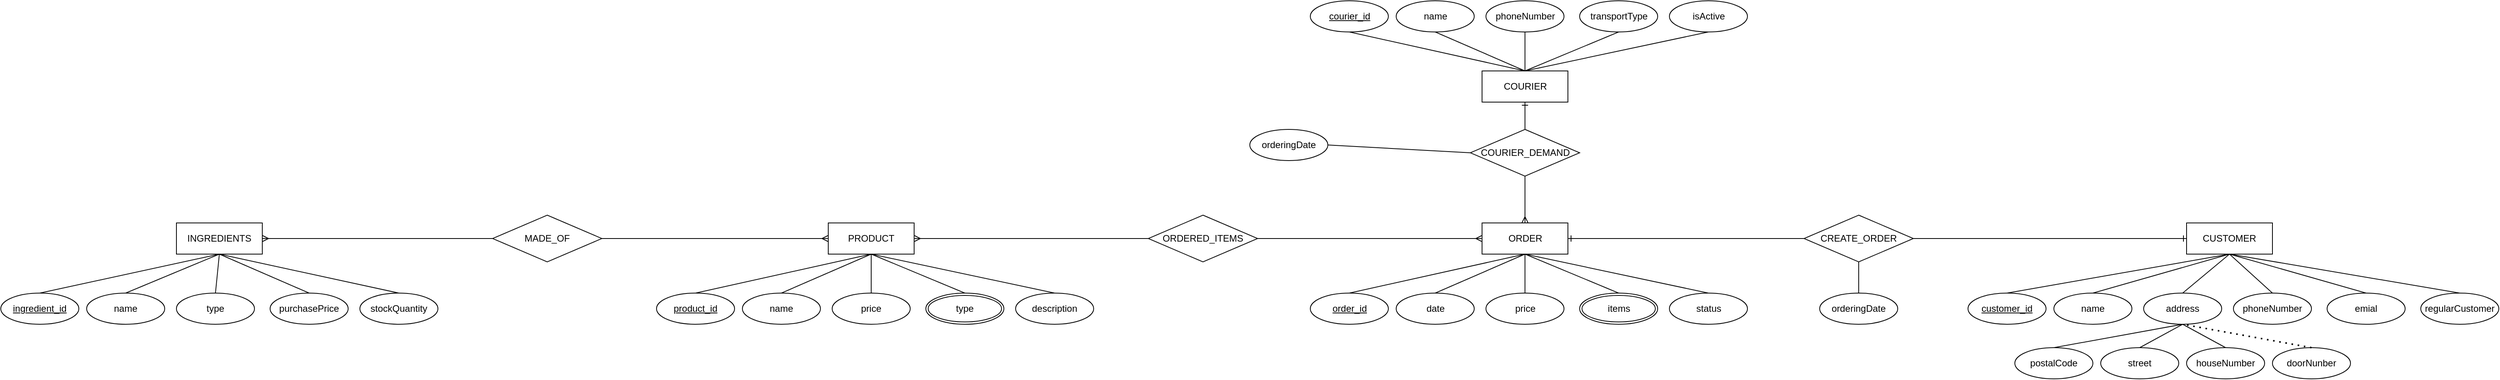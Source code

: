 <mxfile version="22.0.2" type="device">
  <diagram name="1 oldal" id="21BZSLKq7APcsH9D_rfI">
    <mxGraphModel dx="2835" dy="1821" grid="1" gridSize="10" guides="1" tooltips="1" connect="1" arrows="1" fold="1" page="1" pageScale="1" pageWidth="1654" pageHeight="1169" math="0" shadow="0">
      <root>
        <mxCell id="0" />
        <mxCell id="1" parent="0" />
        <mxCell id="MIiHgj1x7aSOkdOsiZLY-5" value="CUSTOMER" style="rounded=0;whiteSpace=wrap;html=1;" parent="1" vertex="1">
          <mxGeometry x="1190" y="-575" width="110" height="40" as="geometry" />
        </mxCell>
        <mxCell id="MIiHgj1x7aSOkdOsiZLY-8" value="customer_id" style="ellipse;whiteSpace=wrap;html=1;align=center;fontStyle=4;" parent="1" vertex="1">
          <mxGeometry x="910" y="-485" width="100" height="40" as="geometry" />
        </mxCell>
        <mxCell id="MIiHgj1x7aSOkdOsiZLY-9" value="name" style="ellipse;whiteSpace=wrap;html=1;align=center;" parent="1" vertex="1">
          <mxGeometry x="1020" y="-485" width="100" height="40" as="geometry" />
        </mxCell>
        <mxCell id="MIiHgj1x7aSOkdOsiZLY-10" value="address" style="ellipse;whiteSpace=wrap;html=1;align=center;" parent="1" vertex="1">
          <mxGeometry x="1135" y="-485" width="100" height="40" as="geometry" />
        </mxCell>
        <mxCell id="MIiHgj1x7aSOkdOsiZLY-11" value="phoneNumber" style="ellipse;whiteSpace=wrap;html=1;align=center;" parent="1" vertex="1">
          <mxGeometry x="1250" y="-485" width="100" height="40" as="geometry" />
        </mxCell>
        <mxCell id="MIiHgj1x7aSOkdOsiZLY-12" value="emial" style="ellipse;whiteSpace=wrap;html=1;align=center;" parent="1" vertex="1">
          <mxGeometry x="1370" y="-485" width="100" height="40" as="geometry" />
        </mxCell>
        <mxCell id="MIiHgj1x7aSOkdOsiZLY-13" value="" style="endArrow=none;html=1;rounded=0;exitX=0.5;exitY=0;exitDx=0;exitDy=0;entryX=0.5;entryY=1;entryDx=0;entryDy=0;" parent="1" source="MIiHgj1x7aSOkdOsiZLY-8" target="MIiHgj1x7aSOkdOsiZLY-5" edge="1">
          <mxGeometry width="50" height="50" relative="1" as="geometry">
            <mxPoint x="1140" y="-485" as="sourcePoint" />
            <mxPoint x="1190" y="-535" as="targetPoint" />
          </mxGeometry>
        </mxCell>
        <mxCell id="MIiHgj1x7aSOkdOsiZLY-14" value="" style="endArrow=none;html=1;rounded=0;exitX=0.5;exitY=0;exitDx=0;exitDy=0;entryX=0.5;entryY=1;entryDx=0;entryDy=0;" parent="1" source="MIiHgj1x7aSOkdOsiZLY-9" target="MIiHgj1x7aSOkdOsiZLY-5" edge="1">
          <mxGeometry width="50" height="50" relative="1" as="geometry">
            <mxPoint x="1140" y="-485" as="sourcePoint" />
            <mxPoint x="1190" y="-515" as="targetPoint" />
          </mxGeometry>
        </mxCell>
        <mxCell id="MIiHgj1x7aSOkdOsiZLY-15" value="" style="endArrow=none;html=1;rounded=0;exitX=0.5;exitY=0;exitDx=0;exitDy=0;entryX=0.5;entryY=1;entryDx=0;entryDy=0;" parent="1" source="MIiHgj1x7aSOkdOsiZLY-10" target="MIiHgj1x7aSOkdOsiZLY-5" edge="1">
          <mxGeometry width="50" height="50" relative="1" as="geometry">
            <mxPoint x="1140" y="-485" as="sourcePoint" />
            <mxPoint x="1180" y="-525" as="targetPoint" />
          </mxGeometry>
        </mxCell>
        <mxCell id="MIiHgj1x7aSOkdOsiZLY-16" value="" style="endArrow=none;html=1;rounded=0;exitX=0.5;exitY=0;exitDx=0;exitDy=0;entryX=0.5;entryY=1;entryDx=0;entryDy=0;" parent="1" source="MIiHgj1x7aSOkdOsiZLY-11" target="MIiHgj1x7aSOkdOsiZLY-5" edge="1">
          <mxGeometry width="50" height="50" relative="1" as="geometry">
            <mxPoint x="1140" y="-485" as="sourcePoint" />
            <mxPoint x="1230" y="-505" as="targetPoint" />
          </mxGeometry>
        </mxCell>
        <mxCell id="MIiHgj1x7aSOkdOsiZLY-17" value="" style="endArrow=none;html=1;rounded=0;exitX=0.5;exitY=0;exitDx=0;exitDy=0;entryX=0.5;entryY=1;entryDx=0;entryDy=0;" parent="1" source="MIiHgj1x7aSOkdOsiZLY-12" target="MIiHgj1x7aSOkdOsiZLY-5" edge="1">
          <mxGeometry width="50" height="50" relative="1" as="geometry">
            <mxPoint x="1140" y="-485" as="sourcePoint" />
            <mxPoint x="1190" y="-535" as="targetPoint" />
          </mxGeometry>
        </mxCell>
        <mxCell id="MIiHgj1x7aSOkdOsiZLY-18" value="ORDER" style="rounded=0;whiteSpace=wrap;html=1;" parent="1" vertex="1">
          <mxGeometry x="287.5" y="-575" width="110" height="40" as="geometry" />
        </mxCell>
        <mxCell id="MIiHgj1x7aSOkdOsiZLY-19" value="order_id" style="ellipse;whiteSpace=wrap;html=1;align=center;fontStyle=4;" parent="1" vertex="1">
          <mxGeometry x="67.5" y="-485" width="100" height="40" as="geometry" />
        </mxCell>
        <mxCell id="MIiHgj1x7aSOkdOsiZLY-20" value="date" style="ellipse;whiteSpace=wrap;html=1;align=center;" parent="1" vertex="1">
          <mxGeometry x="177.5" y="-485" width="100" height="40" as="geometry" />
        </mxCell>
        <mxCell id="MIiHgj1x7aSOkdOsiZLY-21" value="price" style="ellipse;whiteSpace=wrap;html=1;align=center;" parent="1" vertex="1">
          <mxGeometry x="292.5" y="-485" width="100" height="40" as="geometry" />
        </mxCell>
        <mxCell id="MIiHgj1x7aSOkdOsiZLY-23" value="status" style="ellipse;whiteSpace=wrap;html=1;align=center;" parent="1" vertex="1">
          <mxGeometry x="527.5" y="-485" width="100" height="40" as="geometry" />
        </mxCell>
        <mxCell id="MIiHgj1x7aSOkdOsiZLY-24" value="" style="endArrow=none;html=1;rounded=0;exitX=0.5;exitY=0;exitDx=0;exitDy=0;entryX=0.5;entryY=1;entryDx=0;entryDy=0;" parent="1" source="MIiHgj1x7aSOkdOsiZLY-19" target="MIiHgj1x7aSOkdOsiZLY-18" edge="1">
          <mxGeometry width="50" height="50" relative="1" as="geometry">
            <mxPoint x="297.5" y="-485" as="sourcePoint" />
            <mxPoint x="347.5" y="-535" as="targetPoint" />
          </mxGeometry>
        </mxCell>
        <mxCell id="MIiHgj1x7aSOkdOsiZLY-25" value="" style="endArrow=none;html=1;rounded=0;exitX=0.5;exitY=0;exitDx=0;exitDy=0;entryX=0.5;entryY=1;entryDx=0;entryDy=0;" parent="1" source="MIiHgj1x7aSOkdOsiZLY-20" target="MIiHgj1x7aSOkdOsiZLY-18" edge="1">
          <mxGeometry width="50" height="50" relative="1" as="geometry">
            <mxPoint x="297.5" y="-485" as="sourcePoint" />
            <mxPoint x="347.5" y="-515" as="targetPoint" />
          </mxGeometry>
        </mxCell>
        <mxCell id="MIiHgj1x7aSOkdOsiZLY-26" value="" style="endArrow=none;html=1;rounded=0;exitX=0.5;exitY=0;exitDx=0;exitDy=0;entryX=0.5;entryY=1;entryDx=0;entryDy=0;" parent="1" source="MIiHgj1x7aSOkdOsiZLY-21" target="MIiHgj1x7aSOkdOsiZLY-18" edge="1">
          <mxGeometry width="50" height="50" relative="1" as="geometry">
            <mxPoint x="297.5" y="-485" as="sourcePoint" />
            <mxPoint x="337.5" y="-525" as="targetPoint" />
          </mxGeometry>
        </mxCell>
        <mxCell id="MIiHgj1x7aSOkdOsiZLY-27" value="" style="endArrow=none;html=1;rounded=0;exitX=0.5;exitY=0;exitDx=0;exitDy=0;entryX=0.5;entryY=1;entryDx=0;entryDy=0;" parent="1" source="MIiHgj1x7aSOkdOsiZLY-29" target="MIiHgj1x7aSOkdOsiZLY-18" edge="1">
          <mxGeometry width="50" height="50" relative="1" as="geometry">
            <mxPoint x="457.5" y="-485" as="sourcePoint" />
            <mxPoint x="387.5" y="-505" as="targetPoint" />
          </mxGeometry>
        </mxCell>
        <mxCell id="MIiHgj1x7aSOkdOsiZLY-28" value="" style="endArrow=none;html=1;rounded=0;exitX=0.5;exitY=0;exitDx=0;exitDy=0;entryX=0.5;entryY=1;entryDx=0;entryDy=0;" parent="1" source="MIiHgj1x7aSOkdOsiZLY-23" target="MIiHgj1x7aSOkdOsiZLY-18" edge="1">
          <mxGeometry width="50" height="50" relative="1" as="geometry">
            <mxPoint x="297.5" y="-485" as="sourcePoint" />
            <mxPoint x="347.5" y="-535" as="targetPoint" />
          </mxGeometry>
        </mxCell>
        <mxCell id="MIiHgj1x7aSOkdOsiZLY-29" value="items" style="ellipse;shape=doubleEllipse;margin=3;whiteSpace=wrap;html=1;align=center;" parent="1" vertex="1">
          <mxGeometry x="412.5" y="-485" width="100" height="40" as="geometry" />
        </mxCell>
        <mxCell id="NmWSNL_gSRvV90mNXlNz-2" style="edgeStyle=orthogonalEdgeStyle;rounded=0;orthogonalLoop=1;jettySize=auto;html=1;exitX=0.5;exitY=1;exitDx=0;exitDy=0;entryX=0.5;entryY=0;entryDx=0;entryDy=0;startArrow=ERone;startFill=0;endArrow=none;endFill=0;" parent="1" source="MIiHgj1x7aSOkdOsiZLY-64" target="MIiHgj1x7aSOkdOsiZLY-116" edge="1">
          <mxGeometry relative="1" as="geometry" />
        </mxCell>
        <mxCell id="MIiHgj1x7aSOkdOsiZLY-64" value="COURIER" style="rounded=0;whiteSpace=wrap;html=1;" parent="1" vertex="1">
          <mxGeometry x="287.5" y="-770" width="110" height="40" as="geometry" />
        </mxCell>
        <mxCell id="MIiHgj1x7aSOkdOsiZLY-65" value="courier_id" style="ellipse;whiteSpace=wrap;html=1;align=center;fontStyle=4;" parent="1" vertex="1">
          <mxGeometry x="67.5" y="-860" width="100" height="40" as="geometry" />
        </mxCell>
        <mxCell id="MIiHgj1x7aSOkdOsiZLY-66" value="name" style="ellipse;whiteSpace=wrap;html=1;align=center;" parent="1" vertex="1">
          <mxGeometry x="177.5" y="-860" width="100" height="40" as="geometry" />
        </mxCell>
        <mxCell id="MIiHgj1x7aSOkdOsiZLY-67" value="phoneNumber" style="ellipse;whiteSpace=wrap;html=1;align=center;" parent="1" vertex="1">
          <mxGeometry x="292.5" y="-860" width="100" height="40" as="geometry" />
        </mxCell>
        <mxCell id="MIiHgj1x7aSOkdOsiZLY-68" value="isActive" style="ellipse;whiteSpace=wrap;html=1;align=center;" parent="1" vertex="1">
          <mxGeometry x="527.5" y="-860" width="100" height="40" as="geometry" />
        </mxCell>
        <mxCell id="MIiHgj1x7aSOkdOsiZLY-69" value="" style="endArrow=none;html=1;rounded=0;exitX=0.5;exitY=1;exitDx=0;exitDy=0;entryX=0.5;entryY=0;entryDx=0;entryDy=0;" parent="1" source="MIiHgj1x7aSOkdOsiZLY-65" target="MIiHgj1x7aSOkdOsiZLY-64" edge="1">
          <mxGeometry width="50" height="50" relative="1" as="geometry">
            <mxPoint x="297.5" y="-680" as="sourcePoint" />
            <mxPoint x="347.5" y="-730" as="targetPoint" />
          </mxGeometry>
        </mxCell>
        <mxCell id="MIiHgj1x7aSOkdOsiZLY-70" value="" style="endArrow=none;html=1;rounded=0;exitX=0.5;exitY=1;exitDx=0;exitDy=0;entryX=0.5;entryY=0;entryDx=0;entryDy=0;" parent="1" source="MIiHgj1x7aSOkdOsiZLY-66" target="MIiHgj1x7aSOkdOsiZLY-64" edge="1">
          <mxGeometry width="50" height="50" relative="1" as="geometry">
            <mxPoint x="297.5" y="-680" as="sourcePoint" />
            <mxPoint x="347.5" y="-710" as="targetPoint" />
          </mxGeometry>
        </mxCell>
        <mxCell id="MIiHgj1x7aSOkdOsiZLY-71" value="" style="endArrow=none;html=1;rounded=0;entryX=0.5;entryY=0;entryDx=0;entryDy=0;exitX=0.5;exitY=1;exitDx=0;exitDy=0;" parent="1" source="MIiHgj1x7aSOkdOsiZLY-67" target="MIiHgj1x7aSOkdOsiZLY-64" edge="1">
          <mxGeometry width="50" height="50" relative="1" as="geometry">
            <mxPoint x="342.5" y="-820" as="sourcePoint" />
            <mxPoint x="337.5" y="-720" as="targetPoint" />
          </mxGeometry>
        </mxCell>
        <mxCell id="MIiHgj1x7aSOkdOsiZLY-72" value="" style="endArrow=none;html=1;rounded=0;exitX=0.5;exitY=1;exitDx=0;exitDy=0;entryX=0.5;entryY=0;entryDx=0;entryDy=0;" parent="1" source="MIiHgj1x7aSOkdOsiZLY-74" target="MIiHgj1x7aSOkdOsiZLY-64" edge="1">
          <mxGeometry width="50" height="50" relative="1" as="geometry">
            <mxPoint x="462.5" y="-680" as="sourcePoint" />
            <mxPoint x="387.5" y="-700" as="targetPoint" />
          </mxGeometry>
        </mxCell>
        <mxCell id="MIiHgj1x7aSOkdOsiZLY-73" value="" style="endArrow=none;html=1;rounded=0;exitX=0.5;exitY=1;exitDx=0;exitDy=0;" parent="1" source="MIiHgj1x7aSOkdOsiZLY-68" edge="1">
          <mxGeometry width="50" height="50" relative="1" as="geometry">
            <mxPoint x="297.5" y="-680" as="sourcePoint" />
            <mxPoint x="342.5" y="-770" as="targetPoint" />
          </mxGeometry>
        </mxCell>
        <mxCell id="MIiHgj1x7aSOkdOsiZLY-74" value="transportType" style="ellipse;whiteSpace=wrap;html=1;align=center;" parent="1" vertex="1">
          <mxGeometry x="412.5" y="-860" width="100" height="40" as="geometry" />
        </mxCell>
        <mxCell id="MIiHgj1x7aSOkdOsiZLY-78" value="regularCustomer" style="ellipse;whiteSpace=wrap;html=1;align=center;" parent="1" vertex="1">
          <mxGeometry x="1490" y="-485" width="100" height="40" as="geometry" />
        </mxCell>
        <mxCell id="MIiHgj1x7aSOkdOsiZLY-79" value="" style="endArrow=none;html=1;rounded=0;entryX=0.5;entryY=1;entryDx=0;entryDy=0;exitX=0.5;exitY=0;exitDx=0;exitDy=0;" parent="1" source="MIiHgj1x7aSOkdOsiZLY-78" target="MIiHgj1x7aSOkdOsiZLY-5" edge="1">
          <mxGeometry width="50" height="50" relative="1" as="geometry">
            <mxPoint x="1040" y="-285" as="sourcePoint" />
            <mxPoint x="1090" y="-335" as="targetPoint" />
          </mxGeometry>
        </mxCell>
        <mxCell id="MIiHgj1x7aSOkdOsiZLY-80" value="INGREDIENTS" style="rounded=0;whiteSpace=wrap;html=1;" parent="1" vertex="1">
          <mxGeometry x="-1385" y="-575" width="110" height="40" as="geometry" />
        </mxCell>
        <mxCell id="MIiHgj1x7aSOkdOsiZLY-81" value="ingredient_id" style="ellipse;whiteSpace=wrap;html=1;align=center;fontStyle=4;" parent="1" vertex="1">
          <mxGeometry x="-1610" y="-485" width="100" height="40" as="geometry" />
        </mxCell>
        <mxCell id="MIiHgj1x7aSOkdOsiZLY-82" value="name" style="ellipse;whiteSpace=wrap;html=1;align=center;" parent="1" vertex="1">
          <mxGeometry x="-1500" y="-485" width="100" height="40" as="geometry" />
        </mxCell>
        <mxCell id="MIiHgj1x7aSOkdOsiZLY-83" value="type" style="ellipse;whiteSpace=wrap;html=1;align=center;" parent="1" vertex="1">
          <mxGeometry x="-1385" y="-485" width="100" height="40" as="geometry" />
        </mxCell>
        <mxCell id="MIiHgj1x7aSOkdOsiZLY-84" value="stockQuantity" style="ellipse;whiteSpace=wrap;html=1;align=center;" parent="1" vertex="1">
          <mxGeometry x="-1150" y="-485" width="100" height="40" as="geometry" />
        </mxCell>
        <mxCell id="MIiHgj1x7aSOkdOsiZLY-85" value="" style="endArrow=none;html=1;rounded=0;exitX=0.5;exitY=0;exitDx=0;exitDy=0;entryX=0.5;entryY=1;entryDx=0;entryDy=0;" parent="1" source="MIiHgj1x7aSOkdOsiZLY-81" target="MIiHgj1x7aSOkdOsiZLY-80" edge="1">
          <mxGeometry width="50" height="50" relative="1" as="geometry">
            <mxPoint x="-1375" y="-485" as="sourcePoint" />
            <mxPoint x="-1325" y="-535" as="targetPoint" />
          </mxGeometry>
        </mxCell>
        <mxCell id="MIiHgj1x7aSOkdOsiZLY-86" value="" style="endArrow=none;html=1;rounded=0;exitX=0.5;exitY=0;exitDx=0;exitDy=0;entryX=0.5;entryY=1;entryDx=0;entryDy=0;" parent="1" source="MIiHgj1x7aSOkdOsiZLY-82" target="MIiHgj1x7aSOkdOsiZLY-80" edge="1">
          <mxGeometry width="50" height="50" relative="1" as="geometry">
            <mxPoint x="-1375" y="-485" as="sourcePoint" />
            <mxPoint x="-1325" y="-515" as="targetPoint" />
          </mxGeometry>
        </mxCell>
        <mxCell id="MIiHgj1x7aSOkdOsiZLY-87" value="" style="endArrow=none;html=1;rounded=0;exitX=0.5;exitY=0;exitDx=0;exitDy=0;entryX=0.5;entryY=1;entryDx=0;entryDy=0;" parent="1" source="MIiHgj1x7aSOkdOsiZLY-83" target="MIiHgj1x7aSOkdOsiZLY-80" edge="1">
          <mxGeometry width="50" height="50" relative="1" as="geometry">
            <mxPoint x="-1375" y="-485" as="sourcePoint" />
            <mxPoint x="-1335" y="-525" as="targetPoint" />
          </mxGeometry>
        </mxCell>
        <mxCell id="MIiHgj1x7aSOkdOsiZLY-88" value="" style="endArrow=none;html=1;rounded=0;exitX=0.5;exitY=0;exitDx=0;exitDy=0;entryX=0.5;entryY=1;entryDx=0;entryDy=0;" parent="1" source="MIiHgj1x7aSOkdOsiZLY-90" target="MIiHgj1x7aSOkdOsiZLY-80" edge="1">
          <mxGeometry width="50" height="50" relative="1" as="geometry">
            <mxPoint x="-1210" y="-485" as="sourcePoint" />
            <mxPoint x="-1285" y="-505" as="targetPoint" />
          </mxGeometry>
        </mxCell>
        <mxCell id="MIiHgj1x7aSOkdOsiZLY-89" value="" style="endArrow=none;html=1;rounded=0;exitX=0.5;exitY=0;exitDx=0;exitDy=0;entryX=0.5;entryY=1;entryDx=0;entryDy=0;" parent="1" source="MIiHgj1x7aSOkdOsiZLY-84" target="MIiHgj1x7aSOkdOsiZLY-80" edge="1">
          <mxGeometry width="50" height="50" relative="1" as="geometry">
            <mxPoint x="-1375" y="-485" as="sourcePoint" />
            <mxPoint x="-1325" y="-535" as="targetPoint" />
          </mxGeometry>
        </mxCell>
        <mxCell id="MIiHgj1x7aSOkdOsiZLY-90" value="purchasePrice" style="ellipse;whiteSpace=wrap;html=1;align=center;" parent="1" vertex="1">
          <mxGeometry x="-1265" y="-485" width="100" height="40" as="geometry" />
        </mxCell>
        <mxCell id="MIiHgj1x7aSOkdOsiZLY-91" value="CREATE_ORDER" style="rhombus;whiteSpace=wrap;html=1;" parent="1" vertex="1">
          <mxGeometry x="700" y="-585" width="140" height="60" as="geometry" />
        </mxCell>
        <mxCell id="MIiHgj1x7aSOkdOsiZLY-92" value="orderingDate" style="ellipse;whiteSpace=wrap;html=1;align=center;" parent="1" vertex="1">
          <mxGeometry x="720" y="-485" width="100" height="40" as="geometry" />
        </mxCell>
        <mxCell id="MIiHgj1x7aSOkdOsiZLY-94" value="" style="endArrow=none;html=1;rounded=0;entryX=0.5;entryY=1;entryDx=0;entryDy=0;exitX=0.5;exitY=0;exitDx=0;exitDy=0;" parent="1" source="MIiHgj1x7aSOkdOsiZLY-92" target="MIiHgj1x7aSOkdOsiZLY-91" edge="1">
          <mxGeometry width="50" height="50" relative="1" as="geometry">
            <mxPoint x="770" y="-305" as="sourcePoint" />
            <mxPoint x="820" y="-355" as="targetPoint" />
          </mxGeometry>
        </mxCell>
        <mxCell id="MIiHgj1x7aSOkdOsiZLY-96" value="" style="edgeStyle=entityRelationEdgeStyle;fontSize=12;html=1;endArrow=ERone;rounded=0;entryX=0;entryY=0.5;entryDx=0;entryDy=0;exitX=1;exitY=0.5;exitDx=0;exitDy=0;endFill=0;" parent="1" source="MIiHgj1x7aSOkdOsiZLY-91" target="MIiHgj1x7aSOkdOsiZLY-5" edge="1">
          <mxGeometry width="100" height="100" relative="1" as="geometry">
            <mxPoint x="990" y="-565" as="sourcePoint" />
            <mxPoint x="1090" y="-665" as="targetPoint" />
          </mxGeometry>
        </mxCell>
        <mxCell id="MIiHgj1x7aSOkdOsiZLY-97" value="" style="edgeStyle=entityRelationEdgeStyle;fontSize=12;html=1;endArrow=none;rounded=0;exitX=1;exitY=0.5;exitDx=0;exitDy=0;entryX=0;entryY=0.5;entryDx=0;entryDy=0;startArrow=ERone;startFill=0;endFill=0;" parent="1" source="MIiHgj1x7aSOkdOsiZLY-18" target="MIiHgj1x7aSOkdOsiZLY-91" edge="1">
          <mxGeometry width="100" height="100" relative="1" as="geometry">
            <mxPoint x="990" y="-565" as="sourcePoint" />
            <mxPoint x="1090" y="-665" as="targetPoint" />
          </mxGeometry>
        </mxCell>
        <mxCell id="MIiHgj1x7aSOkdOsiZLY-98" value="PRODUCT" style="rounded=0;whiteSpace=wrap;html=1;" parent="1" vertex="1">
          <mxGeometry x="-550" y="-575" width="110" height="40" as="geometry" />
        </mxCell>
        <mxCell id="MIiHgj1x7aSOkdOsiZLY-99" value="product_id" style="ellipse;whiteSpace=wrap;html=1;align=center;fontStyle=4;" parent="1" vertex="1">
          <mxGeometry x="-770" y="-485" width="100" height="40" as="geometry" />
        </mxCell>
        <mxCell id="MIiHgj1x7aSOkdOsiZLY-100" value="name" style="ellipse;whiteSpace=wrap;html=1;align=center;" parent="1" vertex="1">
          <mxGeometry x="-660" y="-485" width="100" height="40" as="geometry" />
        </mxCell>
        <mxCell id="MIiHgj1x7aSOkdOsiZLY-101" value="price" style="ellipse;whiteSpace=wrap;html=1;align=center;" parent="1" vertex="1">
          <mxGeometry x="-545" y="-485" width="100" height="40" as="geometry" />
        </mxCell>
        <mxCell id="MIiHgj1x7aSOkdOsiZLY-102" value="description" style="ellipse;whiteSpace=wrap;html=1;align=center;" parent="1" vertex="1">
          <mxGeometry x="-310" y="-485" width="100" height="40" as="geometry" />
        </mxCell>
        <mxCell id="MIiHgj1x7aSOkdOsiZLY-103" value="" style="endArrow=none;html=1;rounded=0;exitX=0.5;exitY=0;exitDx=0;exitDy=0;entryX=0.5;entryY=1;entryDx=0;entryDy=0;" parent="1" source="MIiHgj1x7aSOkdOsiZLY-99" target="MIiHgj1x7aSOkdOsiZLY-98" edge="1">
          <mxGeometry width="50" height="50" relative="1" as="geometry">
            <mxPoint x="-540" y="-485" as="sourcePoint" />
            <mxPoint x="-490" y="-535" as="targetPoint" />
          </mxGeometry>
        </mxCell>
        <mxCell id="MIiHgj1x7aSOkdOsiZLY-104" value="" style="endArrow=none;html=1;rounded=0;exitX=0.5;exitY=0;exitDx=0;exitDy=0;entryX=0.5;entryY=1;entryDx=0;entryDy=0;" parent="1" source="MIiHgj1x7aSOkdOsiZLY-100" target="MIiHgj1x7aSOkdOsiZLY-98" edge="1">
          <mxGeometry width="50" height="50" relative="1" as="geometry">
            <mxPoint x="-540" y="-485" as="sourcePoint" />
            <mxPoint x="-490" y="-515" as="targetPoint" />
          </mxGeometry>
        </mxCell>
        <mxCell id="MIiHgj1x7aSOkdOsiZLY-105" value="" style="endArrow=none;html=1;rounded=0;exitX=0.5;exitY=0;exitDx=0;exitDy=0;entryX=0.5;entryY=1;entryDx=0;entryDy=0;" parent="1" source="MIiHgj1x7aSOkdOsiZLY-101" target="MIiHgj1x7aSOkdOsiZLY-98" edge="1">
          <mxGeometry width="50" height="50" relative="1" as="geometry">
            <mxPoint x="-540" y="-485" as="sourcePoint" />
            <mxPoint x="-500" y="-525" as="targetPoint" />
          </mxGeometry>
        </mxCell>
        <mxCell id="MIiHgj1x7aSOkdOsiZLY-106" value="" style="endArrow=none;html=1;rounded=0;exitX=0.5;exitY=0;exitDx=0;exitDy=0;entryX=0.5;entryY=1;entryDx=0;entryDy=0;" parent="1" source="MIiHgj1x7aSOkdOsiZLY-108" target="MIiHgj1x7aSOkdOsiZLY-98" edge="1">
          <mxGeometry width="50" height="50" relative="1" as="geometry">
            <mxPoint x="-380" y="-485" as="sourcePoint" />
            <mxPoint x="-450" y="-505" as="targetPoint" />
          </mxGeometry>
        </mxCell>
        <mxCell id="MIiHgj1x7aSOkdOsiZLY-107" value="" style="endArrow=none;html=1;rounded=0;exitX=0.5;exitY=0;exitDx=0;exitDy=0;entryX=0.5;entryY=1;entryDx=0;entryDy=0;" parent="1" source="MIiHgj1x7aSOkdOsiZLY-102" target="MIiHgj1x7aSOkdOsiZLY-98" edge="1">
          <mxGeometry width="50" height="50" relative="1" as="geometry">
            <mxPoint x="-540" y="-485" as="sourcePoint" />
            <mxPoint x="-490" y="-535" as="targetPoint" />
          </mxGeometry>
        </mxCell>
        <mxCell id="MIiHgj1x7aSOkdOsiZLY-108" value="type" style="ellipse;shape=doubleEllipse;margin=3;whiteSpace=wrap;html=1;align=center;" parent="1" vertex="1">
          <mxGeometry x="-425" y="-485" width="100" height="40" as="geometry" />
        </mxCell>
        <mxCell id="MIiHgj1x7aSOkdOsiZLY-109" value="ORDERED_ITEMS" style="rhombus;whiteSpace=wrap;html=1;" parent="1" vertex="1">
          <mxGeometry x="-140" y="-585" width="140" height="60" as="geometry" />
        </mxCell>
        <mxCell id="MIiHgj1x7aSOkdOsiZLY-114" value="" style="edgeStyle=entityRelationEdgeStyle;fontSize=12;html=1;endArrow=none;startArrow=ERmany;rounded=0;entryX=0;entryY=0.5;entryDx=0;entryDy=0;exitX=1;exitY=0.5;exitDx=0;exitDy=0;startFill=0;endFill=0;" parent="1" source="MIiHgj1x7aSOkdOsiZLY-98" target="MIiHgj1x7aSOkdOsiZLY-109" edge="1">
          <mxGeometry width="100" height="100" relative="1" as="geometry">
            <mxPoint x="-90" y="-135" as="sourcePoint" />
            <mxPoint x="10" y="-235" as="targetPoint" />
          </mxGeometry>
        </mxCell>
        <mxCell id="MIiHgj1x7aSOkdOsiZLY-115" value="" style="edgeStyle=entityRelationEdgeStyle;fontSize=12;html=1;endArrow=none;startArrow=ERmany;rounded=0;entryX=1;entryY=0.5;entryDx=0;entryDy=0;exitX=0;exitY=0.5;exitDx=0;exitDy=0;startFill=0;endFill=0;" parent="1" source="MIiHgj1x7aSOkdOsiZLY-18" target="MIiHgj1x7aSOkdOsiZLY-109" edge="1">
          <mxGeometry width="100" height="100" relative="1" as="geometry">
            <mxPoint x="-510" y="-545" as="sourcePoint" />
            <mxPoint x="-170" y="-545" as="targetPoint" />
          </mxGeometry>
        </mxCell>
        <mxCell id="NmWSNL_gSRvV90mNXlNz-1" style="edgeStyle=orthogonalEdgeStyle;rounded=0;orthogonalLoop=1;jettySize=auto;html=1;exitX=0.5;exitY=1;exitDx=0;exitDy=0;entryX=0.5;entryY=0;entryDx=0;entryDy=0;startArrow=none;startFill=0;endArrow=ERmany;endFill=0;" parent="1" source="MIiHgj1x7aSOkdOsiZLY-116" target="MIiHgj1x7aSOkdOsiZLY-18" edge="1">
          <mxGeometry relative="1" as="geometry" />
        </mxCell>
        <mxCell id="MIiHgj1x7aSOkdOsiZLY-116" value="COURIER_DEMAND" style="rhombus;whiteSpace=wrap;html=1;" parent="1" vertex="1">
          <mxGeometry x="272.5" y="-695" width="140" height="60" as="geometry" />
        </mxCell>
        <mxCell id="MIiHgj1x7aSOkdOsiZLY-117" value="orderingDate" style="ellipse;whiteSpace=wrap;html=1;align=center;" parent="1" vertex="1">
          <mxGeometry x="-10" y="-695" width="100" height="40" as="geometry" />
        </mxCell>
        <mxCell id="MIiHgj1x7aSOkdOsiZLY-119" value="" style="endArrow=none;html=1;rounded=0;entryX=0;entryY=0.5;entryDx=0;entryDy=0;exitX=1;exitY=0.5;exitDx=0;exitDy=0;" parent="1" source="MIiHgj1x7aSOkdOsiZLY-117" target="MIiHgj1x7aSOkdOsiZLY-116" edge="1">
          <mxGeometry width="50" height="50" relative="1" as="geometry">
            <mxPoint x="210" y="-425" as="sourcePoint" />
            <mxPoint x="260" y="-475" as="targetPoint" />
          </mxGeometry>
        </mxCell>
        <mxCell id="MIiHgj1x7aSOkdOsiZLY-128" value="MADE_OF" style="rhombus;whiteSpace=wrap;html=1;" parent="1" vertex="1">
          <mxGeometry x="-980" y="-585" width="140" height="60" as="geometry" />
        </mxCell>
        <mxCell id="MIiHgj1x7aSOkdOsiZLY-133" value="" style="edgeStyle=entityRelationEdgeStyle;fontSize=12;html=1;endArrow=none;startArrow=ERmany;rounded=0;exitX=1;exitY=0.5;exitDx=0;exitDy=0;entryX=0;entryY=0.5;entryDx=0;entryDy=0;endFill=0;" parent="1" source="MIiHgj1x7aSOkdOsiZLY-80" target="MIiHgj1x7aSOkdOsiZLY-128" edge="1">
          <mxGeometry width="100" height="100" relative="1" as="geometry">
            <mxPoint x="-1010" y="-445" as="sourcePoint" />
            <mxPoint x="-910" y="-545" as="targetPoint" />
          </mxGeometry>
        </mxCell>
        <mxCell id="MIiHgj1x7aSOkdOsiZLY-134" value="" style="edgeStyle=entityRelationEdgeStyle;fontSize=12;html=1;endArrow=ERmany;startArrow=none;rounded=0;exitX=1;exitY=0.5;exitDx=0;exitDy=0;entryX=0;entryY=0.5;entryDx=0;entryDy=0;endFill=0;startFill=0;" parent="1" source="MIiHgj1x7aSOkdOsiZLY-128" target="MIiHgj1x7aSOkdOsiZLY-98" edge="1">
          <mxGeometry width="100" height="100" relative="1" as="geometry">
            <mxPoint x="-1265" y="-545" as="sourcePoint" />
            <mxPoint x="-970" y="-545" as="targetPoint" />
          </mxGeometry>
        </mxCell>
        <mxCell id="MIiHgj1x7aSOkdOsiZLY-135" value="postalCode" style="ellipse;whiteSpace=wrap;html=1;align=center;" parent="1" vertex="1">
          <mxGeometry x="970" y="-415" width="100" height="40" as="geometry" />
        </mxCell>
        <mxCell id="MIiHgj1x7aSOkdOsiZLY-136" value="street" style="ellipse;whiteSpace=wrap;html=1;align=center;" parent="1" vertex="1">
          <mxGeometry x="1080" y="-415" width="100" height="40" as="geometry" />
        </mxCell>
        <mxCell id="MIiHgj1x7aSOkdOsiZLY-137" value="houseNumber" style="ellipse;whiteSpace=wrap;html=1;align=center;" parent="1" vertex="1">
          <mxGeometry x="1190" y="-415" width="100" height="40" as="geometry" />
        </mxCell>
        <mxCell id="MIiHgj1x7aSOkdOsiZLY-139" value="doorNunber" style="ellipse;whiteSpace=wrap;html=1;align=center;" parent="1" vertex="1">
          <mxGeometry x="1300" y="-415" width="100" height="40" as="geometry" />
        </mxCell>
        <mxCell id="MIiHgj1x7aSOkdOsiZLY-140" value="" style="endArrow=none;html=1;rounded=0;exitX=0.5;exitY=0;exitDx=0;exitDy=0;entryX=0.5;entryY=1;entryDx=0;entryDy=0;" parent="1" source="MIiHgj1x7aSOkdOsiZLY-135" target="MIiHgj1x7aSOkdOsiZLY-10" edge="1">
          <mxGeometry width="50" height="50" relative="1" as="geometry">
            <mxPoint x="1180" y="-605" as="sourcePoint" />
            <mxPoint x="1230" y="-655" as="targetPoint" />
          </mxGeometry>
        </mxCell>
        <mxCell id="MIiHgj1x7aSOkdOsiZLY-141" value="" style="endArrow=none;html=1;rounded=0;exitX=0.5;exitY=0;exitDx=0;exitDy=0;entryX=0.5;entryY=1;entryDx=0;entryDy=0;" parent="1" source="MIiHgj1x7aSOkdOsiZLY-136" target="MIiHgj1x7aSOkdOsiZLY-10" edge="1">
          <mxGeometry width="50" height="50" relative="1" as="geometry">
            <mxPoint x="1030" y="-405" as="sourcePoint" />
            <mxPoint x="1190" y="-425" as="targetPoint" />
          </mxGeometry>
        </mxCell>
        <mxCell id="MIiHgj1x7aSOkdOsiZLY-142" value="" style="endArrow=none;html=1;rounded=0;exitX=0.5;exitY=0;exitDx=0;exitDy=0;entryX=0.5;entryY=1;entryDx=0;entryDy=0;" parent="1" source="MIiHgj1x7aSOkdOsiZLY-137" target="MIiHgj1x7aSOkdOsiZLY-10" edge="1">
          <mxGeometry width="50" height="50" relative="1" as="geometry">
            <mxPoint x="1140" y="-405" as="sourcePoint" />
            <mxPoint x="1195" y="-435" as="targetPoint" />
          </mxGeometry>
        </mxCell>
        <mxCell id="MIiHgj1x7aSOkdOsiZLY-144" value="" style="endArrow=none;dashed=1;html=1;dashPattern=1 3;strokeWidth=2;rounded=0;exitX=0.5;exitY=0;exitDx=0;exitDy=0;entryX=0.5;entryY=1;entryDx=0;entryDy=0;" parent="1" source="MIiHgj1x7aSOkdOsiZLY-139" target="MIiHgj1x7aSOkdOsiZLY-10" edge="1">
          <mxGeometry width="50" height="50" relative="1" as="geometry">
            <mxPoint x="1180" y="-605" as="sourcePoint" />
            <mxPoint x="1230" y="-655" as="targetPoint" />
          </mxGeometry>
        </mxCell>
      </root>
    </mxGraphModel>
  </diagram>
</mxfile>
